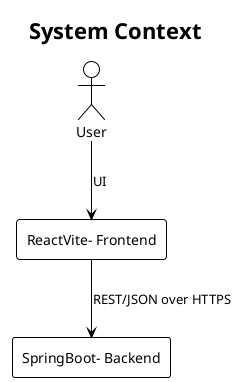 


@startuml
!theme plain
title System Context
actor User
rectangle "ReactVite- Frontend" as FE
rectangle "SpringBoot- Backend" as BE
User --> FE : UI
FE --> BE : REST/JSON over HTTPS
@enduml
